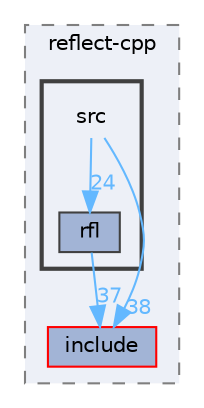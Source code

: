 digraph "external/reflect-cpp/src"
{
 // LATEX_PDF_SIZE
  bgcolor="transparent";
  edge [fontname=Helvetica,fontsize=10,labelfontname=Helvetica,labelfontsize=10];
  node [fontname=Helvetica,fontsize=10,shape=box,height=0.2,width=0.4];
  compound=true
  subgraph clusterdir_ec22af54b9d0dc12688f514bfd105c6b {
    graph [ bgcolor="#edf0f7", pencolor="grey50", label="reflect-cpp", fontname=Helvetica,fontsize=10 style="filled,dashed", URL="dir_ec22af54b9d0dc12688f514bfd105c6b.html",tooltip=""]
  dir_52db5b9842da2a9d3126408803d2a092 [label="include", fillcolor="#a2b4d6", color="red", style="filled", URL="dir_52db5b9842da2a9d3126408803d2a092.html",tooltip=""];
  subgraph clusterdir_ef01ec61f5dae2bd3f3a89ac0de05a9c {
    graph [ bgcolor="#edf0f7", pencolor="grey25", label="", fontname=Helvetica,fontsize=10 style="filled,bold", URL="dir_ef01ec61f5dae2bd3f3a89ac0de05a9c.html",tooltip=""]
    dir_ef01ec61f5dae2bd3f3a89ac0de05a9c [shape=plaintext, label="src"];
  dir_b4343597247f4e6c17c01575f362c2a5 [label="rfl", fillcolor="#a2b4d6", color="grey25", style="filled", URL="dir_b4343597247f4e6c17c01575f362c2a5.html",tooltip=""];
  }
  }
  dir_ef01ec61f5dae2bd3f3a89ac0de05a9c->dir_52db5b9842da2a9d3126408803d2a092 [headlabel="38", labeldistance=1.5 headhref="dir_000759_000385.html" href="dir_000759_000385.html" color="steelblue1" fontcolor="steelblue1"];
  dir_ef01ec61f5dae2bd3f3a89ac0de05a9c->dir_b4343597247f4e6c17c01575f362c2a5 [headlabel="24", labeldistance=1.5 headhref="dir_000759_000611.html" href="dir_000759_000611.html" color="steelblue1" fontcolor="steelblue1"];
  dir_b4343597247f4e6c17c01575f362c2a5->dir_52db5b9842da2a9d3126408803d2a092 [headlabel="37", labeldistance=1.5 headhref="dir_000611_000385.html" href="dir_000611_000385.html" color="steelblue1" fontcolor="steelblue1"];
}
